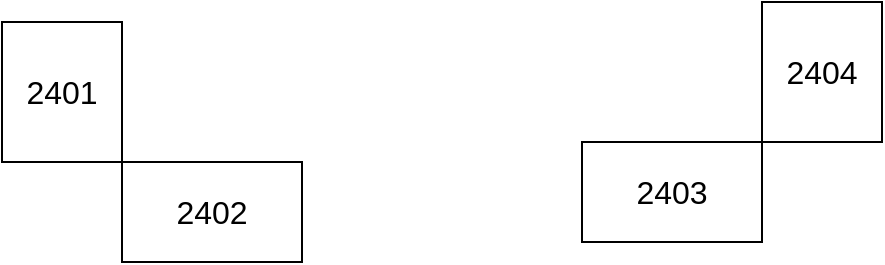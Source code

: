 <mxfile version="16.5.6" type="github">
  <diagram id="-qbOqO7X8jWI5qYydjjz" name="Page-1">
    <mxGraphModel dx="1237" dy="686" grid="1" gridSize="10" guides="1" tooltips="1" connect="1" arrows="1" fold="1" page="1" pageScale="1" pageWidth="827" pageHeight="1169" math="0" shadow="0">
      <root>
        <mxCell id="0" />
        <mxCell id="1" parent="0" />
        <mxCell id="tOpINCvEOQuYii5QLxfg-2" value="2401" style="rounded=0;whiteSpace=wrap;html=1;fontSize=16;" vertex="1" parent="1">
          <mxGeometry x="110" y="140" width="60" height="70" as="geometry" />
        </mxCell>
        <mxCell id="tOpINCvEOQuYii5QLxfg-3" value="2402" style="rounded=0;whiteSpace=wrap;html=1;fontSize=16;" vertex="1" parent="1">
          <mxGeometry x="170" y="210" width="90" height="50" as="geometry" />
        </mxCell>
        <mxCell id="tOpINCvEOQuYii5QLxfg-4" value="2403" style="rounded=0;whiteSpace=wrap;html=1;fontSize=16;" vertex="1" parent="1">
          <mxGeometry x="400" y="200" width="90" height="50" as="geometry" />
        </mxCell>
        <mxCell id="tOpINCvEOQuYii5QLxfg-5" value="2404" style="rounded=0;whiteSpace=wrap;html=1;fontSize=16;" vertex="1" parent="1">
          <mxGeometry x="490" y="130" width="60" height="70" as="geometry" />
        </mxCell>
      </root>
    </mxGraphModel>
  </diagram>
</mxfile>
